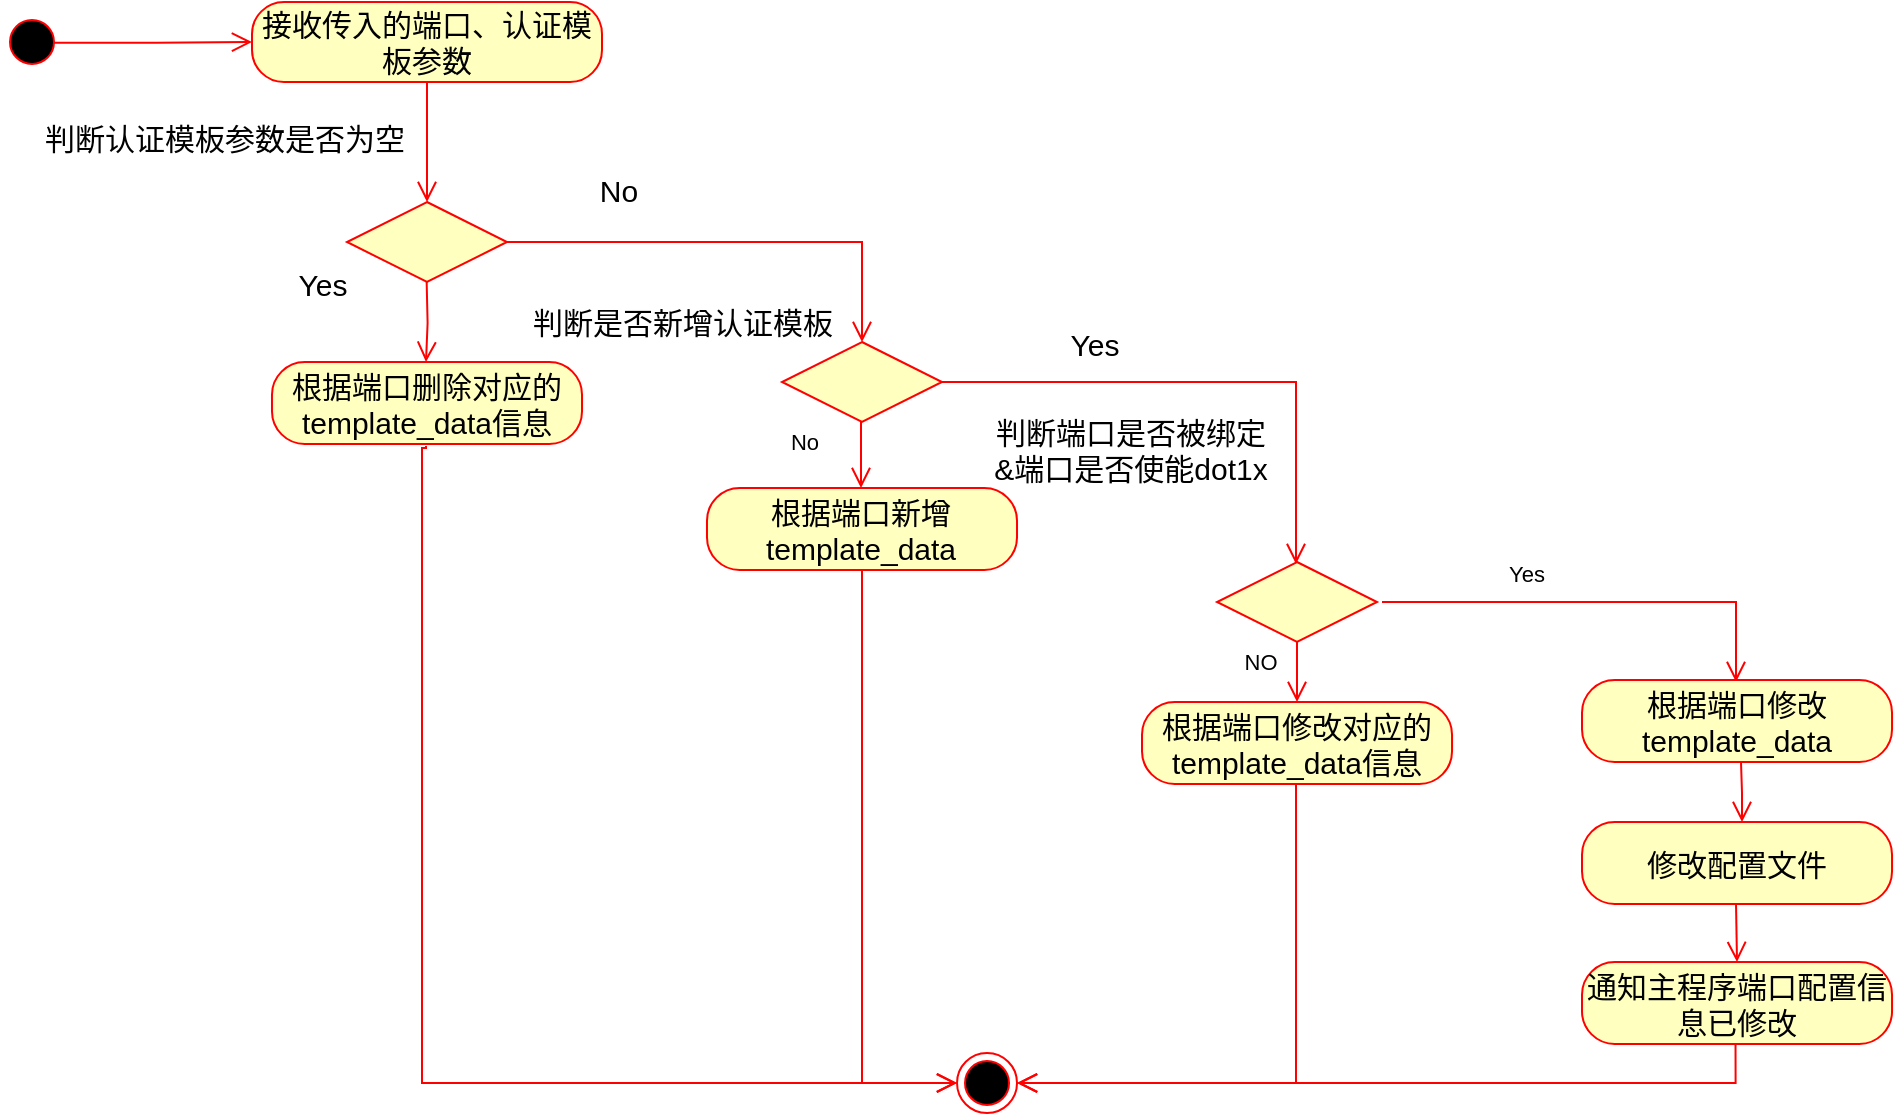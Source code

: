 <mxfile version="21.7.2" type="github">
  <diagram name="第 1 页" id="wHIKomhlDIc2CsQCEsFK">
    <mxGraphModel dx="2115" dy="1206" grid="1" gridSize="10" guides="1" tooltips="1" connect="1" arrows="1" fold="1" page="1" pageScale="1" pageWidth="827" pageHeight="1169" math="0" shadow="0">
      <root>
        <mxCell id="0" />
        <mxCell id="1" parent="0" />
        <mxCell id="rF8MqO2uAEI7rlvukZMH-1" value="" style="ellipse;html=1;shape=startState;fillColor=#000000;strokeColor=#ff0000;fontSize=15;" parent="1" vertex="1">
          <mxGeometry x="390" y="305" width="30" height="30" as="geometry" />
        </mxCell>
        <mxCell id="rF8MqO2uAEI7rlvukZMH-2" value="" style="edgeStyle=orthogonalEdgeStyle;html=1;verticalAlign=bottom;endArrow=open;endSize=8;strokeColor=#ff0000;rounded=0;entryX=0;entryY=0.5;entryDx=0;entryDy=0;exitX=0.858;exitY=0.514;exitDx=0;exitDy=0;exitPerimeter=0;fontSize=15;" parent="1" source="rF8MqO2uAEI7rlvukZMH-1" target="rF8MqO2uAEI7rlvukZMH-3" edge="1">
          <mxGeometry relative="1" as="geometry">
            <mxPoint x="575" y="300" as="targetPoint" />
            <mxPoint x="380" y="320" as="sourcePoint" />
            <Array as="points" />
          </mxGeometry>
        </mxCell>
        <mxCell id="rF8MqO2uAEI7rlvukZMH-3" value="接收传入的端口、认证模板参数" style="rounded=1;whiteSpace=wrap;html=1;arcSize=40;fontColor=#000000;fillColor=#ffffc0;strokeColor=#ff0000;fontSize=15;" parent="1" vertex="1">
          <mxGeometry x="515" y="300" width="175" height="40" as="geometry" />
        </mxCell>
        <mxCell id="rF8MqO2uAEI7rlvukZMH-4" value="" style="edgeStyle=orthogonalEdgeStyle;html=1;verticalAlign=bottom;endArrow=open;endSize=8;strokeColor=#ff0000;rounded=0;fontSize=15;entryX=0.5;entryY=0;entryDx=0;entryDy=0;" parent="1" source="rF8MqO2uAEI7rlvukZMH-3" edge="1" target="rF8MqO2uAEI7rlvukZMH-48">
          <mxGeometry relative="1" as="geometry">
            <mxPoint x="575" y="400" as="targetPoint" />
          </mxGeometry>
        </mxCell>
        <mxCell id="rF8MqO2uAEI7rlvukZMH-21" value="根据端口删除对应的template_data信息" style="rounded=1;whiteSpace=wrap;html=1;arcSize=40;fontColor=#000000;fillColor=#ffffc0;strokeColor=#ff0000;fontSize=15;" parent="1" vertex="1">
          <mxGeometry x="524.99" y="480" width="155.02" height="41" as="geometry" />
        </mxCell>
        <mxCell id="rF8MqO2uAEI7rlvukZMH-40" value="" style="edgeStyle=orthogonalEdgeStyle;html=1;verticalAlign=bottom;endArrow=open;endSize=8;strokeColor=#ff0000;rounded=0;exitX=0.5;exitY=1;exitDx=0;exitDy=0;entryX=0;entryY=0.5;entryDx=0;entryDy=0;fontSize=15;" parent="1" target="rF8MqO2uAEI7rlvukZMH-55" edge="1">
          <mxGeometry relative="1" as="geometry">
            <mxPoint x="602.5" y="581" as="targetPoint" />
            <mxPoint x="602" y="522" as="sourcePoint" />
            <Array as="points">
              <mxPoint x="602" y="523" />
              <mxPoint x="600" y="523" />
              <mxPoint x="600" y="841" />
            </Array>
          </mxGeometry>
        </mxCell>
        <mxCell id="rF8MqO2uAEI7rlvukZMH-48" value="" style="rhombus;whiteSpace=wrap;html=1;fontColor=#000000;fillColor=#ffffc0;strokeColor=#ff0000;fontSize=15;" parent="1" vertex="1">
          <mxGeometry x="562.5" y="400" width="80" height="40" as="geometry" />
        </mxCell>
        <mxCell id="rF8MqO2uAEI7rlvukZMH-52" value="" style="edgeStyle=orthogonalEdgeStyle;html=1;verticalAlign=bottom;endArrow=open;endSize=8;strokeColor=#ff0000;rounded=0;exitX=0.5;exitY=1;exitDx=0;exitDy=0;fontSize=15;" parent="1" edge="1">
          <mxGeometry relative="1" as="geometry">
            <mxPoint x="602" y="480" as="targetPoint" />
            <mxPoint x="602.33" y="440" as="sourcePoint" />
          </mxGeometry>
        </mxCell>
        <mxCell id="rF8MqO2uAEI7rlvukZMH-53" value="判断认证模板参数是否为空" style="edgeLabel;html=1;align=center;verticalAlign=middle;resizable=0;points=[];fontSize=15;" parent="rF8MqO2uAEI7rlvukZMH-52" vertex="1" connectable="0">
          <mxGeometry x="-0.158" y="2" relative="1" as="geometry">
            <mxPoint x="-104" y="-89" as="offset" />
          </mxGeometry>
        </mxCell>
        <mxCell id="rF8MqO2uAEI7rlvukZMH-54" value="Yes" style="edgeLabel;html=1;align=center;verticalAlign=middle;resizable=0;points=[];fontSize=15;" parent="rF8MqO2uAEI7rlvukZMH-52" vertex="1" connectable="0">
          <mxGeometry x="-0.039" relative="1" as="geometry">
            <mxPoint x="-53" y="-19" as="offset" />
          </mxGeometry>
        </mxCell>
        <mxCell id="rF8MqO2uAEI7rlvukZMH-55" value="" style="ellipse;html=1;shape=endState;fillColor=#000000;strokeColor=#ff0000;" parent="1" vertex="1">
          <mxGeometry x="867.51" y="825.5" width="30" height="30" as="geometry" />
        </mxCell>
        <mxCell id="iVn3LtMBpQnV1LDeEwLo-3" value="" style="rhombus;whiteSpace=wrap;html=1;fontColor=#000000;fillColor=#ffffc0;strokeColor=#ff0000;fontSize=15;" vertex="1" parent="1">
          <mxGeometry x="780" y="470" width="80" height="40" as="geometry" />
        </mxCell>
        <mxCell id="iVn3LtMBpQnV1LDeEwLo-4" value="" style="edgeStyle=orthogonalEdgeStyle;html=1;verticalAlign=bottom;endArrow=open;endSize=8;strokeColor=#ff0000;rounded=0;exitX=1;exitY=0.5;exitDx=0;exitDy=0;fontSize=15;" edge="1" parent="1" source="rF8MqO2uAEI7rlvukZMH-48" target="iVn3LtMBpQnV1LDeEwLo-3">
          <mxGeometry relative="1" as="geometry">
            <mxPoint x="730.5" y="479" as="targetPoint" />
            <mxPoint x="730" y="420" as="sourcePoint" />
            <Array as="points">
              <mxPoint x="820" y="420" />
            </Array>
          </mxGeometry>
        </mxCell>
        <mxCell id="iVn3LtMBpQnV1LDeEwLo-5" value="No" style="edgeLabel;html=1;align=center;verticalAlign=middle;resizable=0;points=[];fontSize=15;" vertex="1" connectable="0" parent="1">
          <mxGeometry x="710" y="390" as="geometry">
            <mxPoint x="-12" y="4" as="offset" />
          </mxGeometry>
        </mxCell>
        <mxCell id="iVn3LtMBpQnV1LDeEwLo-6" value="判断是否新增认证模板" style="edgeLabel;html=1;align=center;verticalAlign=middle;resizable=0;points=[];fontSize=15;" vertex="1" connectable="0" parent="1">
          <mxGeometry x="730" y="460" as="geometry" />
        </mxCell>
        <mxCell id="iVn3LtMBpQnV1LDeEwLo-13" value="" style="edgeStyle=orthogonalEdgeStyle;html=1;verticalAlign=bottom;endArrow=open;endSize=8;strokeColor=#ff0000;rounded=0;exitX=1;exitY=0.5;exitDx=0;exitDy=0;fontSize=15;" edge="1" parent="1">
          <mxGeometry relative="1" as="geometry">
            <mxPoint x="1037" y="581" as="targetPoint" />
            <mxPoint x="860" y="490" as="sourcePoint" />
            <Array as="points">
              <mxPoint x="1037" y="490" />
            </Array>
          </mxGeometry>
        </mxCell>
        <mxCell id="iVn3LtMBpQnV1LDeEwLo-14" value="" style="rhombus;whiteSpace=wrap;html=1;fontColor=#000000;fillColor=#ffffc0;strokeColor=#ff0000;fontSize=15;" vertex="1" parent="1">
          <mxGeometry x="997.51" y="580" width="80" height="40" as="geometry" />
        </mxCell>
        <mxCell id="iVn3LtMBpQnV1LDeEwLo-15" value="Yes" style="edgeLabel;html=1;align=center;verticalAlign=middle;resizable=0;points=[];fontSize=15;" vertex="1" connectable="0" parent="1">
          <mxGeometry x="937.49" y="450" as="geometry">
            <mxPoint x="-2" y="21" as="offset" />
          </mxGeometry>
        </mxCell>
        <mxCell id="iVn3LtMBpQnV1LDeEwLo-18" value="判断端口是否被绑定&lt;br&gt;&amp;amp;端口是否使能dot1x" style="edgeLabel;html=1;align=center;verticalAlign=middle;resizable=0;points=[];fontSize=15;" vertex="1" connectable="0" parent="1">
          <mxGeometry x="960" y="520" as="geometry">
            <mxPoint x="-6" y="4" as="offset" />
          </mxGeometry>
        </mxCell>
        <mxCell id="iVn3LtMBpQnV1LDeEwLo-19" value="" style="edgeStyle=orthogonalEdgeStyle;html=1;verticalAlign=bottom;endArrow=open;endSize=8;strokeColor=#ff0000;rounded=0;exitX=1;exitY=0.5;exitDx=0;exitDy=0;fontSize=15;" edge="1" parent="1">
          <mxGeometry relative="1" as="geometry">
            <mxPoint x="1257" y="640" as="targetPoint" />
            <mxPoint x="1080" y="600" as="sourcePoint" />
            <Array as="points">
              <mxPoint x="1257" y="600" />
            </Array>
          </mxGeometry>
        </mxCell>
        <mxCell id="iVn3LtMBpQnV1LDeEwLo-20" value="根据端口修改template_data" style="rounded=1;whiteSpace=wrap;html=1;arcSize=40;fontColor=#000000;fillColor=#ffffc0;strokeColor=#ff0000;fontSize=15;" vertex="1" parent="1">
          <mxGeometry x="1180" y="639" width="155.02" height="41" as="geometry" />
        </mxCell>
        <mxCell id="iVn3LtMBpQnV1LDeEwLo-21" value="根据端口修改对应的template_data信息" style="rounded=1;whiteSpace=wrap;html=1;arcSize=40;fontColor=#000000;fillColor=#ffffc0;strokeColor=#ff0000;fontSize=15;" vertex="1" parent="1">
          <mxGeometry x="960" y="650" width="155.02" height="41" as="geometry" />
        </mxCell>
        <mxCell id="iVn3LtMBpQnV1LDeEwLo-23" value="" style="edgeStyle=orthogonalEdgeStyle;html=1;verticalAlign=bottom;endArrow=open;endSize=8;strokeColor=#ff0000;rounded=0;exitX=0.5;exitY=1;exitDx=0;exitDy=0;fontSize=15;entryX=0.5;entryY=0;entryDx=0;entryDy=0;" edge="1" parent="1" source="iVn3LtMBpQnV1LDeEwLo-14" target="iVn3LtMBpQnV1LDeEwLo-21">
          <mxGeometry relative="1" as="geometry">
            <mxPoint x="1039.5" y="690" as="targetPoint" />
            <mxPoint x="1039.5" y="620" as="sourcePoint" />
          </mxGeometry>
        </mxCell>
        <mxCell id="iVn3LtMBpQnV1LDeEwLo-26" value="NO" style="edgeLabel;html=1;align=center;verticalAlign=middle;resizable=0;points=[];" vertex="1" connectable="0" parent="iVn3LtMBpQnV1LDeEwLo-23">
          <mxGeometry x="-0.479" y="-2" relative="1" as="geometry">
            <mxPoint x="-17" y="2" as="offset" />
          </mxGeometry>
        </mxCell>
        <mxCell id="iVn3LtMBpQnV1LDeEwLo-27" value="Yes" style="edgeLabel;html=1;align=center;verticalAlign=middle;resizable=0;points=[];" vertex="1" connectable="0" parent="1">
          <mxGeometry x="1150" y="520" as="geometry">
            <mxPoint x="2" y="66" as="offset" />
          </mxGeometry>
        </mxCell>
        <mxCell id="iVn3LtMBpQnV1LDeEwLo-28" value="修改配置文件" style="rounded=1;whiteSpace=wrap;html=1;arcSize=40;fontColor=#000000;fillColor=#ffffc0;strokeColor=#ff0000;fontSize=15;" vertex="1" parent="1">
          <mxGeometry x="1180" y="710" width="155.02" height="41" as="geometry" />
        </mxCell>
        <mxCell id="iVn3LtMBpQnV1LDeEwLo-29" value="" style="edgeStyle=orthogonalEdgeStyle;html=1;verticalAlign=bottom;endArrow=open;endSize=8;strokeColor=#ff0000;rounded=0;exitX=0.5;exitY=1;exitDx=0;exitDy=0;fontSize=15;" edge="1" parent="1">
          <mxGeometry relative="1" as="geometry">
            <mxPoint x="1260" y="710" as="targetPoint" />
            <mxPoint x="1259.5" y="680" as="sourcePoint" />
          </mxGeometry>
        </mxCell>
        <mxCell id="iVn3LtMBpQnV1LDeEwLo-31" value="通知主程序端口配置信息已修改" style="rounded=1;whiteSpace=wrap;html=1;arcSize=40;fontColor=#000000;fillColor=#ffffc0;strokeColor=#ff0000;fontSize=15;" vertex="1" parent="1">
          <mxGeometry x="1180" y="780" width="155.02" height="41" as="geometry" />
        </mxCell>
        <mxCell id="iVn3LtMBpQnV1LDeEwLo-34" value="" style="edgeStyle=orthogonalEdgeStyle;html=1;verticalAlign=bottom;endArrow=open;endSize=8;strokeColor=#ff0000;rounded=0;exitX=0.5;exitY=1;exitDx=0;exitDy=0;fontSize=15;" edge="1" parent="1" target="iVn3LtMBpQnV1LDeEwLo-16">
          <mxGeometry relative="1" as="geometry">
            <mxPoint x="819.5" y="580" as="targetPoint" />
            <mxPoint x="819.5" y="510" as="sourcePoint" />
          </mxGeometry>
        </mxCell>
        <mxCell id="iVn3LtMBpQnV1LDeEwLo-35" value="No" style="edgeLabel;html=1;align=center;verticalAlign=middle;resizable=0;points=[];" vertex="1" connectable="0" parent="iVn3LtMBpQnV1LDeEwLo-34">
          <mxGeometry x="-0.439" y="-2" relative="1" as="geometry">
            <mxPoint x="-27" as="offset" />
          </mxGeometry>
        </mxCell>
        <mxCell id="iVn3LtMBpQnV1LDeEwLo-16" value="根据端口新增template_data" style="rounded=1;whiteSpace=wrap;html=1;arcSize=40;fontColor=#000000;fillColor=#ffffc0;strokeColor=#ff0000;fontSize=15;" vertex="1" parent="1">
          <mxGeometry x="742.49" y="543" width="155.02" height="41" as="geometry" />
        </mxCell>
        <mxCell id="iVn3LtMBpQnV1LDeEwLo-39" value="" style="edgeStyle=orthogonalEdgeStyle;html=1;verticalAlign=bottom;endArrow=open;endSize=8;strokeColor=#ff0000;rounded=0;exitX=0.5;exitY=1;exitDx=0;exitDy=0;fontSize=15;entryX=0.5;entryY=0;entryDx=0;entryDy=0;" edge="1" parent="1" target="iVn3LtMBpQnV1LDeEwLo-31">
          <mxGeometry relative="1" as="geometry">
            <mxPoint x="1257.51" y="801" as="targetPoint" />
            <mxPoint x="1257.01" y="751" as="sourcePoint" />
          </mxGeometry>
        </mxCell>
        <mxCell id="iVn3LtMBpQnV1LDeEwLo-41" value="" style="edgeStyle=orthogonalEdgeStyle;html=1;verticalAlign=bottom;endArrow=open;endSize=8;strokeColor=#ff0000;rounded=0;exitX=0.5;exitY=1;exitDx=0;exitDy=0;fontSize=15;entryX=0;entryY=0.5;entryDx=0;entryDy=0;" edge="1" parent="1" source="iVn3LtMBpQnV1LDeEwLo-16" target="rF8MqO2uAEI7rlvukZMH-55">
          <mxGeometry relative="1" as="geometry">
            <mxPoint x="827.5" y="735.5" as="targetPoint" />
            <mxPoint x="827" y="685.5" as="sourcePoint" />
            <Array as="points">
              <mxPoint x="820" y="841" />
            </Array>
          </mxGeometry>
        </mxCell>
        <mxCell id="iVn3LtMBpQnV1LDeEwLo-44" value="" style="edgeStyle=orthogonalEdgeStyle;html=1;verticalAlign=bottom;endArrow=open;endSize=8;strokeColor=#ff0000;rounded=0;exitX=0.5;exitY=1;exitDx=0;exitDy=0;fontSize=15;entryX=1;entryY=0.5;entryDx=0;entryDy=0;" edge="1" parent="1" target="rF8MqO2uAEI7rlvukZMH-55">
          <mxGeometry relative="1" as="geometry">
            <mxPoint x="1038" y="724" as="targetPoint" />
            <mxPoint x="1037.01" y="691" as="sourcePoint" />
            <Array as="points">
              <mxPoint x="1037" y="841" />
            </Array>
          </mxGeometry>
        </mxCell>
        <mxCell id="iVn3LtMBpQnV1LDeEwLo-46" value="" style="edgeStyle=orthogonalEdgeStyle;html=1;verticalAlign=bottom;endArrow=open;endSize=8;strokeColor=#ff0000;rounded=0;exitX=0.5;exitY=1;exitDx=0;exitDy=0;fontSize=15;entryX=1;entryY=0.5;entryDx=0;entryDy=0;" edge="1" parent="1" target="rF8MqO2uAEI7rlvukZMH-55">
          <mxGeometry relative="1" as="geometry">
            <mxPoint x="900" y="840" as="targetPoint" />
            <mxPoint x="1256.76" y="821" as="sourcePoint" />
            <Array as="points">
              <mxPoint x="1257" y="840" />
            </Array>
          </mxGeometry>
        </mxCell>
      </root>
    </mxGraphModel>
  </diagram>
</mxfile>
